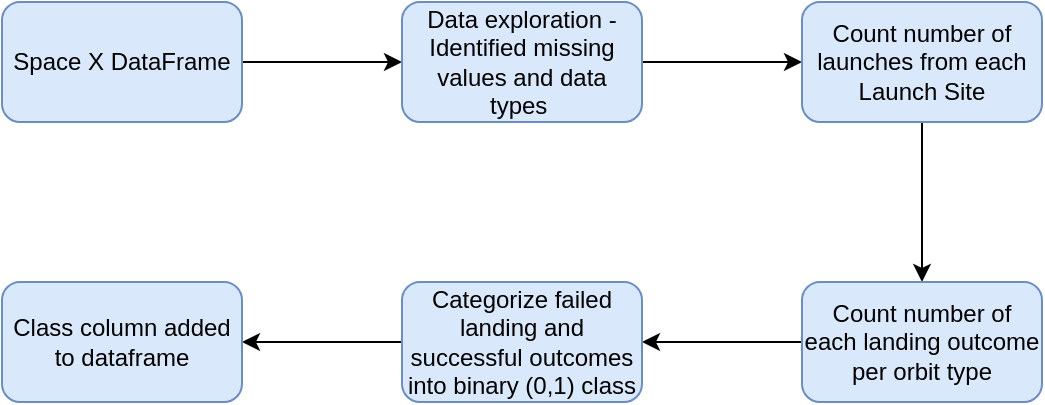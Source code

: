 <mxfile version="12.9.2" type="device"><diagram id="B0sOWlL0YB9YE9FW0T98" name="Page-1"><mxGraphModel dx="782" dy="402" grid="1" gridSize="10" guides="1" tooltips="1" connect="1" arrows="1" fold="1" page="1" pageScale="1" pageWidth="827" pageHeight="1169" math="0" shadow="0"><root><mxCell id="0"/><mxCell id="1" parent="0"/><mxCell id="aLmKXvVZ6u4DokcEdkVF-1" value="" style="edgeStyle=orthogonalEdgeStyle;rounded=0;orthogonalLoop=1;jettySize=auto;html=1;" parent="1" source="aLmKXvVZ6u4DokcEdkVF-2" target="aLmKXvVZ6u4DokcEdkVF-4" edge="1"><mxGeometry relative="1" as="geometry"/></mxCell><mxCell id="aLmKXvVZ6u4DokcEdkVF-2" value="Space X DataFrame" style="rounded=1;whiteSpace=wrap;html=1;fillColor=#dae8fc;strokeColor=#6c8ebf;" parent="1" vertex="1"><mxGeometry x="110" y="160" width="120" height="60" as="geometry"/></mxCell><mxCell id="aLmKXvVZ6u4DokcEdkVF-3" value="" style="edgeStyle=orthogonalEdgeStyle;rounded=0;orthogonalLoop=1;jettySize=auto;html=1;" parent="1" source="aLmKXvVZ6u4DokcEdkVF-4" target="aLmKXvVZ6u4DokcEdkVF-6" edge="1"><mxGeometry relative="1" as="geometry"/></mxCell><mxCell id="aLmKXvVZ6u4DokcEdkVF-4" value="Data exploration - Identified missing values and data types&amp;nbsp;" style="rounded=1;whiteSpace=wrap;html=1;fillColor=#dae8fc;strokeColor=#6c8ebf;" parent="1" vertex="1"><mxGeometry x="310" y="160" width="120" height="60" as="geometry"/></mxCell><mxCell id="aLmKXvVZ6u4DokcEdkVF-5" value="" style="edgeStyle=orthogonalEdgeStyle;rounded=0;orthogonalLoop=1;jettySize=auto;html=1;" parent="1" source="aLmKXvVZ6u4DokcEdkVF-6" target="aLmKXvVZ6u4DokcEdkVF-8" edge="1"><mxGeometry relative="1" as="geometry"/></mxCell><mxCell id="aLmKXvVZ6u4DokcEdkVF-6" value="Count number of launches from each Launch Site" style="rounded=1;whiteSpace=wrap;html=1;fillColor=#dae8fc;strokeColor=#6c8ebf;" parent="1" vertex="1"><mxGeometry x="510" y="160" width="120" height="60" as="geometry"/></mxCell><mxCell id="aLmKXvVZ6u4DokcEdkVF-7" value="" style="edgeStyle=orthogonalEdgeStyle;rounded=0;orthogonalLoop=1;jettySize=auto;html=1;" parent="1" source="aLmKXvVZ6u4DokcEdkVF-8" target="aLmKXvVZ6u4DokcEdkVF-10" edge="1"><mxGeometry relative="1" as="geometry"/></mxCell><mxCell id="aLmKXvVZ6u4DokcEdkVF-8" value="Count number of each landing outcome per orbit type" style="rounded=1;whiteSpace=wrap;html=1;fillColor=#dae8fc;strokeColor=#6c8ebf;" parent="1" vertex="1"><mxGeometry x="510" y="300" width="120" height="60" as="geometry"/></mxCell><mxCell id="aLmKXvVZ6u4DokcEdkVF-9" value="" style="edgeStyle=orthogonalEdgeStyle;rounded=0;orthogonalLoop=1;jettySize=auto;html=1;" parent="1" source="aLmKXvVZ6u4DokcEdkVF-10" target="aLmKXvVZ6u4DokcEdkVF-11" edge="1"><mxGeometry relative="1" as="geometry"/></mxCell><mxCell id="aLmKXvVZ6u4DokcEdkVF-10" value="Categorize failed landing and successful outcomes into binary (0,1) class" style="rounded=1;whiteSpace=wrap;html=1;fillColor=#dae8fc;strokeColor=#6c8ebf;" parent="1" vertex="1"><mxGeometry x="310" y="300" width="120" height="60" as="geometry"/></mxCell><mxCell id="aLmKXvVZ6u4DokcEdkVF-11" value="Class column added to dataframe" style="rounded=1;whiteSpace=wrap;html=1;fillColor=#dae8fc;strokeColor=#6c8ebf;" parent="1" vertex="1"><mxGeometry x="110" y="300" width="120" height="60" as="geometry"/></mxCell></root></mxGraphModel></diagram></mxfile>